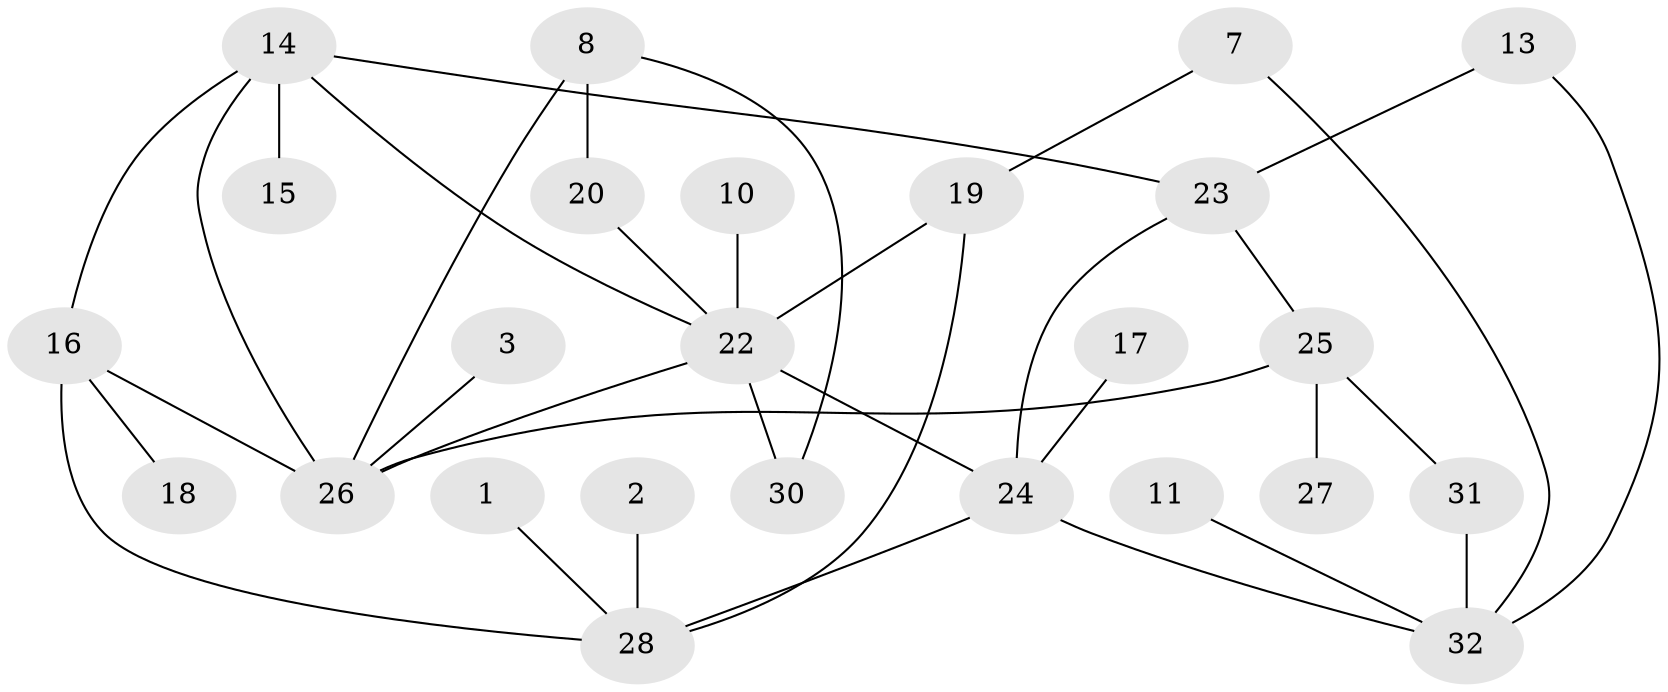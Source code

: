 // original degree distribution, {1: 0.234375, 4: 0.09375, 2: 0.328125, 3: 0.1875, 5: 0.046875, 0: 0.09375, 6: 0.015625}
// Generated by graph-tools (version 1.1) at 2025/25/03/09/25 03:25:13]
// undirected, 25 vertices, 35 edges
graph export_dot {
graph [start="1"]
  node [color=gray90,style=filled];
  1;
  2;
  3;
  7;
  8;
  10;
  11;
  13;
  14;
  15;
  16;
  17;
  18;
  19;
  20;
  22;
  23;
  24;
  25;
  26;
  27;
  28;
  30;
  31;
  32;
  1 -- 28 [weight=1.0];
  2 -- 28 [weight=1.0];
  3 -- 26 [weight=1.0];
  7 -- 19 [weight=1.0];
  7 -- 32 [weight=1.0];
  8 -- 20 [weight=1.0];
  8 -- 26 [weight=1.0];
  8 -- 30 [weight=1.0];
  10 -- 22 [weight=1.0];
  11 -- 32 [weight=1.0];
  13 -- 23 [weight=1.0];
  13 -- 32 [weight=1.0];
  14 -- 15 [weight=1.0];
  14 -- 16 [weight=1.0];
  14 -- 22 [weight=1.0];
  14 -- 23 [weight=1.0];
  14 -- 26 [weight=1.0];
  16 -- 18 [weight=1.0];
  16 -- 26 [weight=1.0];
  16 -- 28 [weight=1.0];
  17 -- 24 [weight=1.0];
  19 -- 22 [weight=1.0];
  19 -- 28 [weight=1.0];
  20 -- 22 [weight=1.0];
  22 -- 24 [weight=1.0];
  22 -- 26 [weight=1.0];
  22 -- 30 [weight=2.0];
  23 -- 24 [weight=1.0];
  23 -- 25 [weight=1.0];
  24 -- 28 [weight=1.0];
  24 -- 32 [weight=1.0];
  25 -- 26 [weight=1.0];
  25 -- 27 [weight=2.0];
  25 -- 31 [weight=1.0];
  31 -- 32 [weight=1.0];
}
